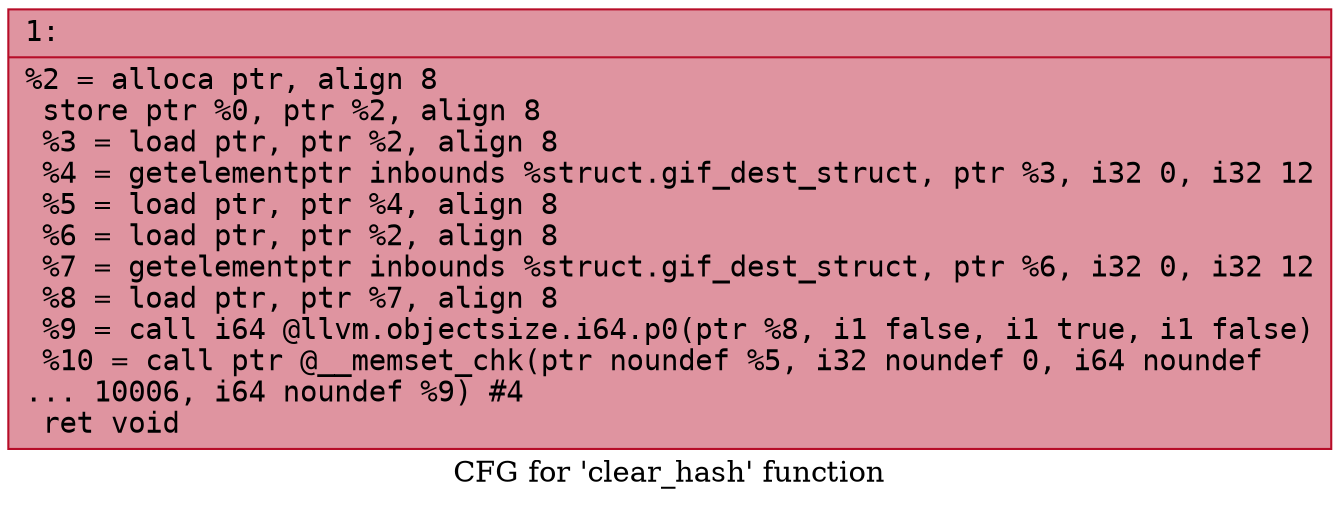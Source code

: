 digraph "CFG for 'clear_hash' function" {
	label="CFG for 'clear_hash' function";

	Node0x6000003ab250 [shape=record,color="#b70d28ff", style=filled, fillcolor="#b70d2870" fontname="Courier",label="{1:\l|  %2 = alloca ptr, align 8\l  store ptr %0, ptr %2, align 8\l  %3 = load ptr, ptr %2, align 8\l  %4 = getelementptr inbounds %struct.gif_dest_struct, ptr %3, i32 0, i32 12\l  %5 = load ptr, ptr %4, align 8\l  %6 = load ptr, ptr %2, align 8\l  %7 = getelementptr inbounds %struct.gif_dest_struct, ptr %6, i32 0, i32 12\l  %8 = load ptr, ptr %7, align 8\l  %9 = call i64 @llvm.objectsize.i64.p0(ptr %8, i1 false, i1 true, i1 false)\l  %10 = call ptr @__memset_chk(ptr noundef %5, i32 noundef 0, i64 noundef\l... 10006, i64 noundef %9) #4\l  ret void\l}"];
}

